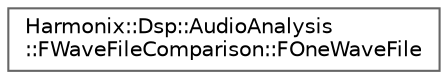digraph "Graphical Class Hierarchy"
{
 // INTERACTIVE_SVG=YES
 // LATEX_PDF_SIZE
  bgcolor="transparent";
  edge [fontname=Helvetica,fontsize=10,labelfontname=Helvetica,labelfontsize=10];
  node [fontname=Helvetica,fontsize=10,shape=box,height=0.2,width=0.4];
  rankdir="LR";
  Node0 [id="Node000000",label="Harmonix::Dsp::AudioAnalysis\l::FWaveFileComparison::FOneWaveFile",height=0.2,width=0.4,color="grey40", fillcolor="white", style="filled",URL="$dd/dbf/structHarmonix_1_1Dsp_1_1AudioAnalysis_1_1FWaveFileComparison_1_1FOneWaveFile.html",tooltip=" "];
}
